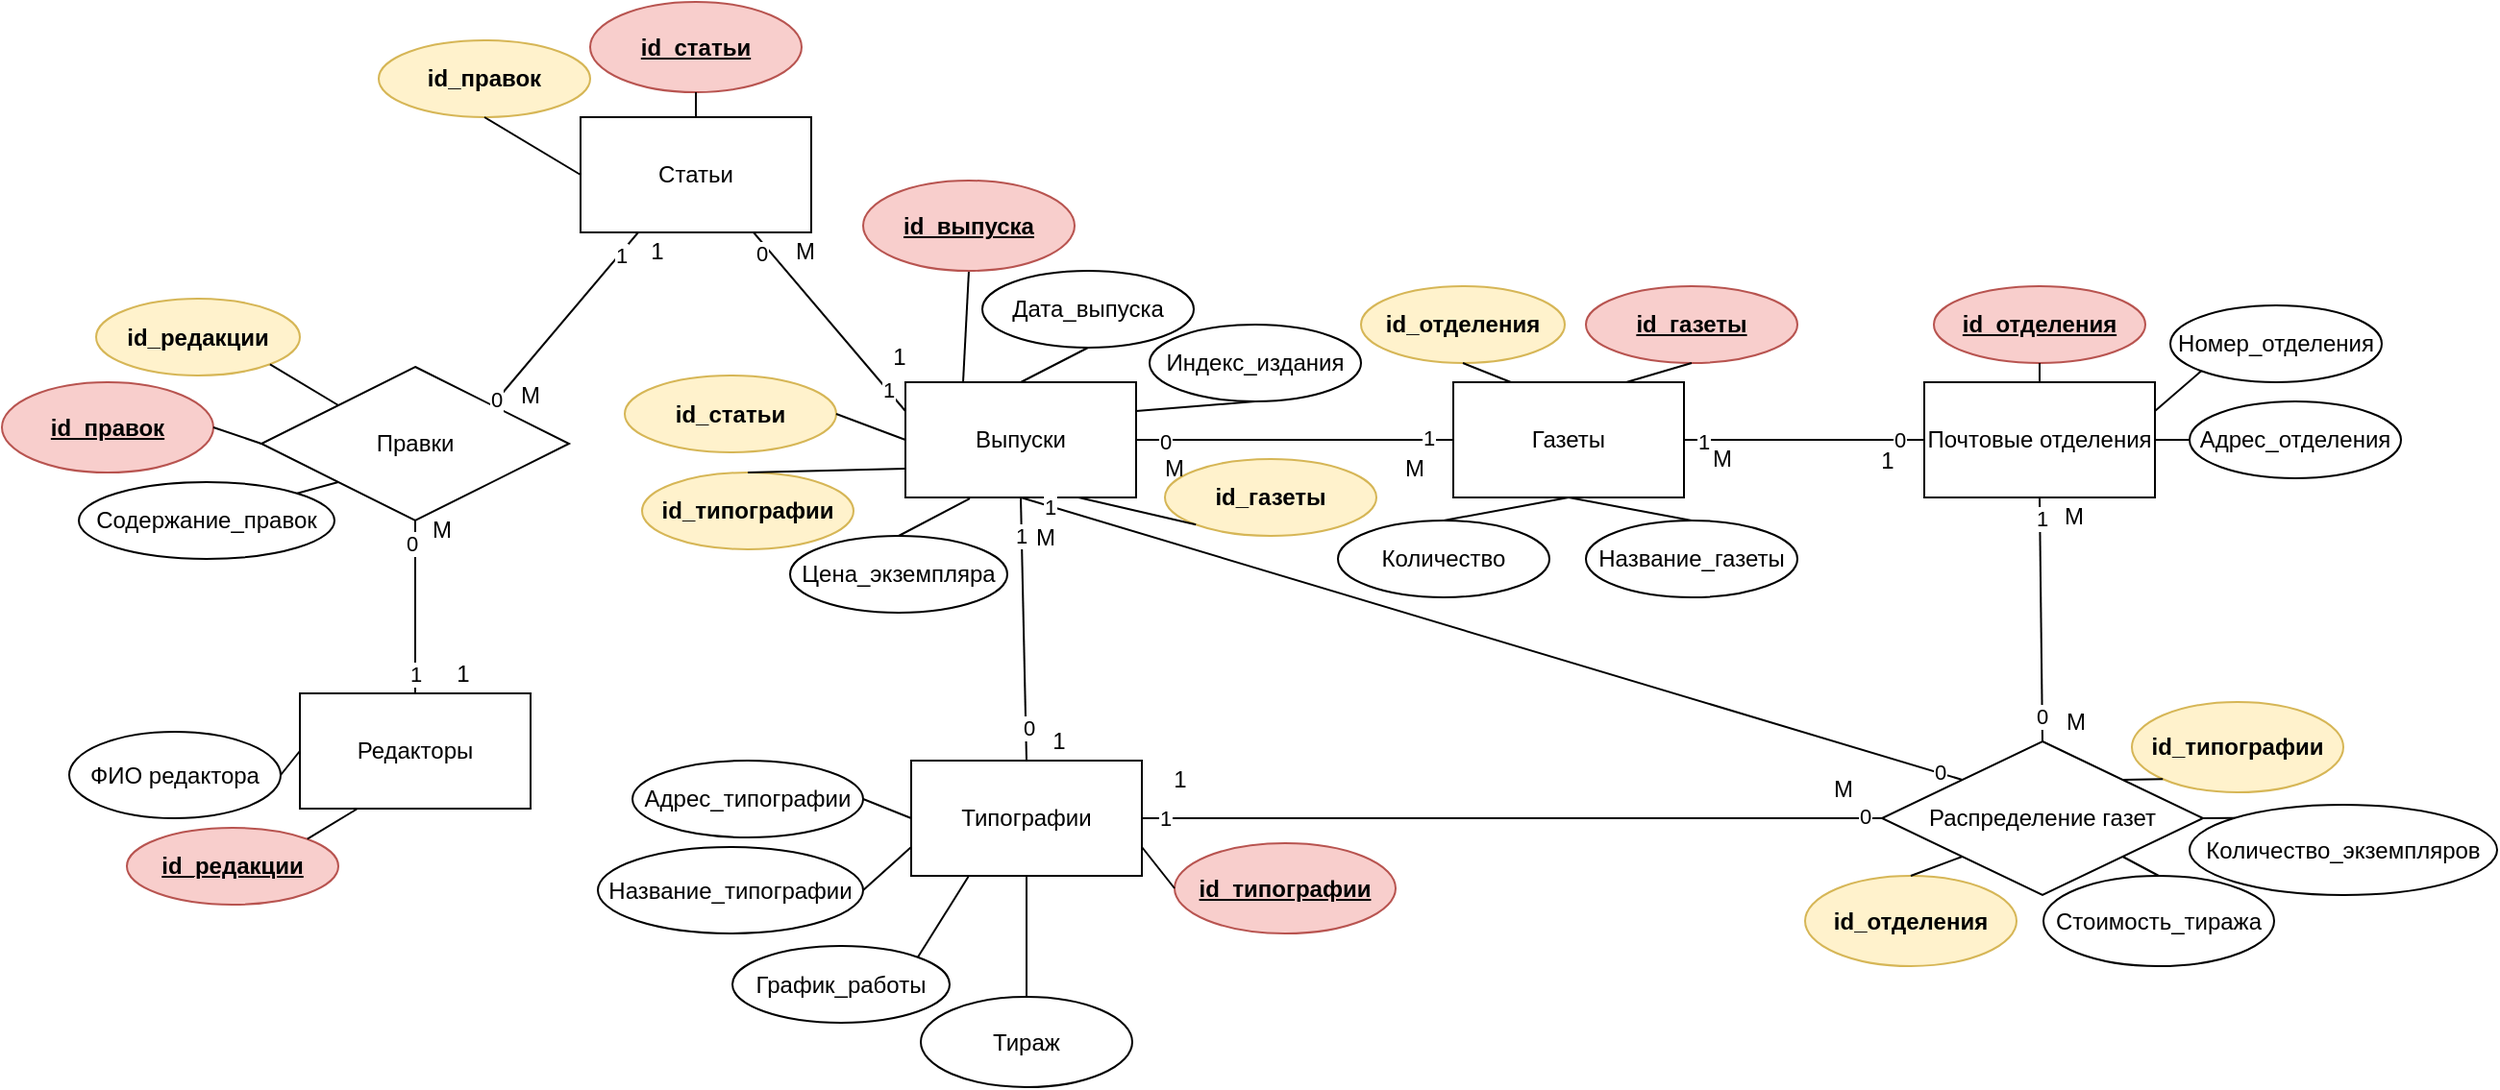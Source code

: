 <mxfile version="14.1.1" type="device" pages="2"><diagram id="4mkzQFHLBw1dIvFBGRZf" name="Page-1"><mxGraphModel dx="925" dy="537" grid="1" gridSize="10" guides="1" tooltips="1" connect="1" arrows="1" fold="1" page="1" pageScale="1" pageWidth="827" pageHeight="1169" math="0" shadow="0"><root><mxCell id="0"/><mxCell id="1" parent="0"/><mxCell id="VT86KXebXPc2jDfFUlin-1" value="Выпуски" style="rounded=0;whiteSpace=wrap;html=1;" parent="1" vertex="1"><mxGeometry x="870" y="750" width="120" height="60" as="geometry"/></mxCell><mxCell id="VT86KXebXPc2jDfFUlin-2" value="Типографии" style="rounded=0;whiteSpace=wrap;html=1;" parent="1" vertex="1"><mxGeometry x="873" y="947" width="120" height="60" as="geometry"/></mxCell><mxCell id="VT86KXebXPc2jDfFUlin-3" value="Почтовые отделения" style="rounded=0;whiteSpace=wrap;html=1;" parent="1" vertex="1"><mxGeometry x="1400" y="750" width="120" height="60" as="geometry"/></mxCell><mxCell id="VT86KXebXPc2jDfFUlin-4" value="Редакторы" style="rounded=0;whiteSpace=wrap;html=1;" parent="1" vertex="1"><mxGeometry x="555" y="912" width="120" height="60" as="geometry"/></mxCell><mxCell id="VT86KXebXPc2jDfFUlin-10" value="Индекс_издания" style="ellipse;whiteSpace=wrap;html=1;" parent="1" vertex="1"><mxGeometry x="997" y="720" width="110" height="40" as="geometry"/></mxCell><mxCell id="VT86KXebXPc2jDfFUlin-11" value="" style="endArrow=none;html=1;exitX=1;exitY=0.25;exitDx=0;exitDy=0;entryX=0.5;entryY=1;entryDx=0;entryDy=0;" parent="1" source="VT86KXebXPc2jDfFUlin-1" target="VT86KXebXPc2jDfFUlin-10" edge="1"><mxGeometry width="50" height="50" relative="1" as="geometry"><mxPoint x="1010" y="760" as="sourcePoint"/><mxPoint x="1060" y="710" as="targetPoint"/></mxGeometry></mxCell><mxCell id="VT86KXebXPc2jDfFUlin-14" value="Цена_экземпляра" style="ellipse;whiteSpace=wrap;html=1;" parent="1" vertex="1"><mxGeometry x="810" y="830" width="113" height="40" as="geometry"/></mxCell><mxCell id="VT86KXebXPc2jDfFUlin-16" value="Название_типографии" style="ellipse;whiteSpace=wrap;html=1;" parent="1" vertex="1"><mxGeometry x="710" y="992" width="138" height="45" as="geometry"/></mxCell><mxCell id="VT86KXebXPc2jDfFUlin-17" value="Адрес_типографии" style="ellipse;whiteSpace=wrap;html=1;" parent="1" vertex="1"><mxGeometry x="728" y="947" width="120" height="40" as="geometry"/></mxCell><mxCell id="VT86KXebXPc2jDfFUlin-18" value="" style="endArrow=none;html=1;entryX=1;entryY=0.5;entryDx=0;entryDy=0;exitX=0;exitY=0.5;exitDx=0;exitDy=0;" parent="1" source="VT86KXebXPc2jDfFUlin-2" target="VT86KXebXPc2jDfFUlin-17" edge="1"><mxGeometry width="50" height="50" relative="1" as="geometry"><mxPoint x="900" y="947" as="sourcePoint"/><mxPoint x="1023" y="947" as="targetPoint"/></mxGeometry></mxCell><mxCell id="VT86KXebXPc2jDfFUlin-19" value="" style="endArrow=none;html=1;exitX=0;exitY=0.75;exitDx=0;exitDy=0;entryX=1;entryY=0.5;entryDx=0;entryDy=0;" parent="1" source="VT86KXebXPc2jDfFUlin-2" target="VT86KXebXPc2jDfFUlin-16" edge="1"><mxGeometry width="50" height="50" relative="1" as="geometry"><mxPoint x="973" y="997" as="sourcePoint"/><mxPoint x="1023" y="947" as="targetPoint"/></mxGeometry></mxCell><mxCell id="VT86KXebXPc2jDfFUlin-20" value="Номер_отделения" style="ellipse;whiteSpace=wrap;html=1;" parent="1" vertex="1"><mxGeometry x="1528" y="710" width="110" height="40" as="geometry"/></mxCell><mxCell id="VT86KXebXPc2jDfFUlin-21" value="" style="endArrow=none;html=1;entryX=0;entryY=1;entryDx=0;entryDy=0;exitX=1;exitY=0.25;exitDx=0;exitDy=0;" parent="1" source="VT86KXebXPc2jDfFUlin-3" target="VT86KXebXPc2jDfFUlin-20" edge="1"><mxGeometry width="50" height="50" relative="1" as="geometry"><mxPoint x="1410" y="780" as="sourcePoint"/><mxPoint x="1460" y="730" as="targetPoint"/></mxGeometry></mxCell><mxCell id="VT86KXebXPc2jDfFUlin-22" value="Адрес_отделения" style="ellipse;whiteSpace=wrap;html=1;" parent="1" vertex="1"><mxGeometry x="1538" y="760" width="110" height="40" as="geometry"/></mxCell><mxCell id="VT86KXebXPc2jDfFUlin-23" value="" style="endArrow=none;html=1;exitX=1;exitY=0.5;exitDx=0;exitDy=0;entryX=0;entryY=0.5;entryDx=0;entryDy=0;" parent="1" source="VT86KXebXPc2jDfFUlin-3" target="VT86KXebXPc2jDfFUlin-22" edge="1"><mxGeometry width="50" height="50" relative="1" as="geometry"><mxPoint x="1470" y="730" as="sourcePoint"/><mxPoint x="1520" y="680" as="targetPoint"/></mxGeometry></mxCell><mxCell id="5LJIWKssFiqKit5iyg1d-1" value="Распределение газет" style="rhombus;whiteSpace=wrap;html=1;" parent="1" vertex="1"><mxGeometry x="1378" y="937" width="167" height="80" as="geometry"/></mxCell><mxCell id="5LJIWKssFiqKit5iyg1d-2" value="&lt;b&gt;&lt;u&gt;id_редакции&lt;/u&gt;&lt;/b&gt;" style="ellipse;whiteSpace=wrap;html=1;fillColor=#f8cecc;strokeColor=#b85450;" parent="1" vertex="1"><mxGeometry x="465" y="982" width="110" height="40" as="geometry"/></mxCell><mxCell id="5LJIWKssFiqKit5iyg1d-3" value="" style="endArrow=none;html=1;entryX=1;entryY=0;entryDx=0;entryDy=0;exitX=0.25;exitY=1;exitDx=0;exitDy=0;" parent="1" source="VT86KXebXPc2jDfFUlin-4" target="5LJIWKssFiqKit5iyg1d-2" edge="1"><mxGeometry width="50" height="50" relative="1" as="geometry"><mxPoint x="445" y="922" as="sourcePoint"/><mxPoint x="495" y="872" as="targetPoint"/></mxGeometry></mxCell><mxCell id="5LJIWKssFiqKit5iyg1d-4" value="ФИО редактора" style="ellipse;whiteSpace=wrap;html=1;" parent="1" vertex="1"><mxGeometry x="435" y="932" width="110" height="45" as="geometry"/></mxCell><mxCell id="5LJIWKssFiqKit5iyg1d-5" value="" style="endArrow=none;html=1;entryX=1;entryY=0.5;entryDx=0;entryDy=0;exitX=0;exitY=0.5;exitDx=0;exitDy=0;" parent="1" source="VT86KXebXPc2jDfFUlin-4" target="5LJIWKssFiqKit5iyg1d-4" edge="1"><mxGeometry width="50" height="50" relative="1" as="geometry"><mxPoint x="355" y="912" as="sourcePoint"/><mxPoint x="405" y="862" as="targetPoint"/></mxGeometry></mxCell><mxCell id="5LJIWKssFiqKit5iyg1d-6" value="&lt;b&gt;&lt;u&gt;id_отделения&lt;/u&gt;&lt;/b&gt;" style="ellipse;whiteSpace=wrap;html=1;fillColor=#f8cecc;strokeColor=#b85450;" parent="1" vertex="1"><mxGeometry x="1405" y="700" width="110" height="40" as="geometry"/></mxCell><mxCell id="5LJIWKssFiqKit5iyg1d-7" value="" style="endArrow=none;html=1;entryX=0.5;entryY=0;entryDx=0;entryDy=0;exitX=0.5;exitY=1;exitDx=0;exitDy=0;" parent="1" source="5LJIWKssFiqKit5iyg1d-6" target="VT86KXebXPc2jDfFUlin-3" edge="1"><mxGeometry width="50" height="50" relative="1" as="geometry"><mxPoint x="1320" y="880" as="sourcePoint"/><mxPoint x="1370" y="830" as="targetPoint"/></mxGeometry></mxCell><mxCell id="5LJIWKssFiqKit5iyg1d-8" value="&lt;b&gt;id_газеты&lt;/b&gt;" style="ellipse;whiteSpace=wrap;html=1;fillColor=#fff2cc;strokeColor=#d6b656;" parent="1" vertex="1"><mxGeometry x="1005" y="790" width="110" height="40" as="geometry"/></mxCell><mxCell id="5LJIWKssFiqKit5iyg1d-9" value="" style="endArrow=none;html=1;entryX=0;entryY=1;entryDx=0;entryDy=0;exitX=0.75;exitY=1;exitDx=0;exitDy=0;" parent="1" source="VT86KXebXPc2jDfFUlin-1" target="5LJIWKssFiqKit5iyg1d-8" edge="1"><mxGeometry width="50" height="50" relative="1" as="geometry"><mxPoint x="1120" y="890" as="sourcePoint"/><mxPoint x="1170" y="840" as="targetPoint"/></mxGeometry></mxCell><mxCell id="5LJIWKssFiqKit5iyg1d-11" value="&lt;b&gt;&lt;u&gt;id_типографии&lt;/u&gt;&lt;/b&gt;" style="ellipse;whiteSpace=wrap;html=1;fillColor=#f8cecc;strokeColor=#b85450;" parent="1" vertex="1"><mxGeometry x="1010" y="990" width="115" height="47" as="geometry"/></mxCell><mxCell id="5LJIWKssFiqKit5iyg1d-12" value="" style="endArrow=none;html=1;exitX=1;exitY=0.75;exitDx=0;exitDy=0;entryX=0;entryY=0.5;entryDx=0;entryDy=0;" parent="1" source="VT86KXebXPc2jDfFUlin-2" target="5LJIWKssFiqKit5iyg1d-11" edge="1"><mxGeometry width="50" height="50" relative="1" as="geometry"><mxPoint x="1155" y="837" as="sourcePoint"/><mxPoint x="1205" y="787" as="targetPoint"/></mxGeometry></mxCell><mxCell id="5LJIWKssFiqKit5iyg1d-16" value="&lt;b&gt;id_типографии&lt;/b&gt;" style="ellipse;whiteSpace=wrap;html=1;fillColor=#fff2cc;strokeColor=#d6b656;" parent="1" vertex="1"><mxGeometry x="1508" y="916.5" width="110" height="47" as="geometry"/></mxCell><mxCell id="5LJIWKssFiqKit5iyg1d-17" value="" style="endArrow=none;html=1;entryX=1;entryY=0;entryDx=0;entryDy=0;exitX=0;exitY=1;exitDx=0;exitDy=0;" parent="1" source="5LJIWKssFiqKit5iyg1d-16" target="5LJIWKssFiqKit5iyg1d-1" edge="1"><mxGeometry width="50" height="50" relative="1" as="geometry"><mxPoint x="1285" y="1042" as="sourcePoint"/><mxPoint x="1335" y="992" as="targetPoint"/></mxGeometry></mxCell><mxCell id="5LJIWKssFiqKit5iyg1d-21" value="Количество_экземпляров" style="ellipse;whiteSpace=wrap;html=1;" parent="1" vertex="1"><mxGeometry x="1538" y="970" width="160" height="47" as="geometry"/></mxCell><mxCell id="5LJIWKssFiqKit5iyg1d-23" value="" style="endArrow=none;html=1;entryX=0.5;entryY=1;entryDx=0;entryDy=0;exitX=0.25;exitY=0;exitDx=0;exitDy=0;" parent="1" source="VT86KXebXPc2jDfFUlin-1" target="HZdNphE_US4H4Ys3BYNl-10" edge="1"><mxGeometry width="50" height="50" relative="1" as="geometry"><mxPoint x="1000.693" y="1047.063" as="sourcePoint"/><mxPoint x="1145" y="907" as="targetPoint"/></mxGeometry></mxCell><mxCell id="5LJIWKssFiqKit5iyg1d-28" value="" style="endArrow=none;html=1;entryX=0;entryY=0;entryDx=0;entryDy=0;exitX=1;exitY=0.5;exitDx=0;exitDy=0;" parent="1" source="5LJIWKssFiqKit5iyg1d-1" target="5LJIWKssFiqKit5iyg1d-21" edge="1"><mxGeometry width="50" height="50" relative="1" as="geometry"><mxPoint x="1505" y="957" as="sourcePoint"/><mxPoint x="1545" y="917" as="targetPoint"/></mxGeometry></mxCell><mxCell id="5LJIWKssFiqKit5iyg1d-30" value="Стоимость_тиража" style="ellipse;whiteSpace=wrap;html=1;" parent="1" vertex="1"><mxGeometry x="1462" y="1007" width="120" height="47" as="geometry"/></mxCell><mxCell id="5LJIWKssFiqKit5iyg1d-32" value="" style="endArrow=none;html=1;entryX=0.5;entryY=0;entryDx=0;entryDy=0;exitX=1;exitY=1;exitDx=0;exitDy=0;" parent="1" source="5LJIWKssFiqKit5iyg1d-1" target="5LJIWKssFiqKit5iyg1d-30" edge="1"><mxGeometry width="50" height="50" relative="1" as="geometry"><mxPoint x="1508" y="997" as="sourcePoint"/><mxPoint x="1401.5" y="897" as="targetPoint"/></mxGeometry></mxCell><mxCell id="0uHSXZU3v6JEyYdP9Y6u-1" value="Дата_выпуска" style="ellipse;whiteSpace=wrap;html=1;" parent="1" vertex="1"><mxGeometry x="910" y="692" width="110" height="40" as="geometry"/></mxCell><mxCell id="0uHSXZU3v6JEyYdP9Y6u-2" value="" style="endArrow=none;html=1;entryX=0.5;entryY=1;entryDx=0;entryDy=0;exitX=0.5;exitY=0;exitDx=0;exitDy=0;" parent="1" source="VT86KXebXPc2jDfFUlin-1" target="0uHSXZU3v6JEyYdP9Y6u-1" edge="1"><mxGeometry width="50" height="50" relative="1" as="geometry"><mxPoint x="1050" y="910" as="sourcePoint"/><mxPoint x="1100" y="860" as="targetPoint"/></mxGeometry></mxCell><mxCell id="0uHSXZU3v6JEyYdP9Y6u-3" value="&lt;b&gt;id_отделения&lt;/b&gt;" style="ellipse;whiteSpace=wrap;html=1;fillColor=#fff2cc;strokeColor=#d6b656;" parent="1" vertex="1"><mxGeometry x="1338" y="1007" width="110" height="47" as="geometry"/></mxCell><mxCell id="0uHSXZU3v6JEyYdP9Y6u-4" value="" style="endArrow=none;html=1;entryX=0;entryY=1;entryDx=0;entryDy=0;exitX=0.5;exitY=0;exitDx=0;exitDy=0;" parent="1" source="0uHSXZU3v6JEyYdP9Y6u-3" target="5LJIWKssFiqKit5iyg1d-1" edge="1"><mxGeometry width="50" height="50" relative="1" as="geometry"><mxPoint x="1381.5" y="937" as="sourcePoint"/><mxPoint x="1416.25" y="997" as="targetPoint"/></mxGeometry></mxCell><mxCell id="0uHSXZU3v6JEyYdP9Y6u-6" value="Тираж" style="ellipse;whiteSpace=wrap;html=1;" parent="1" vertex="1"><mxGeometry x="878" y="1070" width="110" height="47" as="geometry"/></mxCell><mxCell id="0uHSXZU3v6JEyYdP9Y6u-7" value="График_работы" style="ellipse;whiteSpace=wrap;html=1;" parent="1" vertex="1"><mxGeometry x="780" y="1043.5" width="113" height="40" as="geometry"/></mxCell><mxCell id="0uHSXZU3v6JEyYdP9Y6u-8" value="" style="endArrow=none;html=1;entryX=0.25;entryY=1;entryDx=0;entryDy=0;exitX=1;exitY=0;exitDx=0;exitDy=0;" parent="1" source="0uHSXZU3v6JEyYdP9Y6u-7" target="VT86KXebXPc2jDfFUlin-2" edge="1"><mxGeometry width="50" height="50" relative="1" as="geometry"><mxPoint x="783" y="1007" as="sourcePoint"/><mxPoint x="833" y="957" as="targetPoint"/></mxGeometry></mxCell><mxCell id="0uHSXZU3v6JEyYdP9Y6u-9" value="" style="endArrow=none;html=1;exitX=0.5;exitY=0;exitDx=0;exitDy=0;entryX=0.5;entryY=1;entryDx=0;entryDy=0;" parent="1" source="0uHSXZU3v6JEyYdP9Y6u-6" target="VT86KXebXPc2jDfFUlin-2" edge="1"><mxGeometry width="50" height="50" relative="1" as="geometry"><mxPoint x="783" y="1007" as="sourcePoint"/><mxPoint x="903" y="1007" as="targetPoint"/></mxGeometry></mxCell><mxCell id="0uHSXZU3v6JEyYdP9Y6u-10" value="Правки" style="rhombus;whiteSpace=wrap;html=1;" parent="1" vertex="1"><mxGeometry x="535" y="742" width="160" height="80" as="geometry"/></mxCell><mxCell id="0uHSXZU3v6JEyYdP9Y6u-11" value="&lt;b&gt;id_редакции&lt;/b&gt;" style="ellipse;whiteSpace=wrap;html=1;fillColor=#fff2cc;strokeColor=#d6b656;" parent="1" vertex="1"><mxGeometry x="449" y="706.5" width="106" height="40" as="geometry"/></mxCell><mxCell id="0uHSXZU3v6JEyYdP9Y6u-13" value="Содержание_правок" style="ellipse;whiteSpace=wrap;html=1;" parent="1" vertex="1"><mxGeometry x="440" y="802" width="133" height="40" as="geometry"/></mxCell><mxCell id="0uHSXZU3v6JEyYdP9Y6u-15" value="" style="endArrow=none;html=1;exitX=0;exitY=0;exitDx=0;exitDy=0;entryX=1;entryY=1;entryDx=0;entryDy=0;" parent="1" source="0uHSXZU3v6JEyYdP9Y6u-10" target="0uHSXZU3v6JEyYdP9Y6u-11" edge="1"><mxGeometry width="50" height="50" relative="1" as="geometry"><mxPoint x="632" y="722" as="sourcePoint"/><mxPoint x="682" y="672" as="targetPoint"/></mxGeometry></mxCell><mxCell id="0uHSXZU3v6JEyYdP9Y6u-17" value="" style="endArrow=none;html=1;entryX=1;entryY=0;entryDx=0;entryDy=0;exitX=0;exitY=1;exitDx=0;exitDy=0;" parent="1" source="0uHSXZU3v6JEyYdP9Y6u-10" target="0uHSXZU3v6JEyYdP9Y6u-13" edge="1"><mxGeometry width="50" height="50" relative="1" as="geometry"><mxPoint x="575" y="802" as="sourcePoint"/><mxPoint x="682" y="672" as="targetPoint"/></mxGeometry></mxCell><mxCell id="0uHSXZU3v6JEyYdP9Y6u-18" value="" style="endArrow=none;html=1;exitX=0.5;exitY=0;exitDx=0;exitDy=0;" parent="1" source="VT86KXebXPc2jDfFUlin-4" target="0uHSXZU3v6JEyYdP9Y6u-10" edge="1"><mxGeometry width="50" height="50" relative="1" as="geometry"><mxPoint x="505" y="602" as="sourcePoint"/><mxPoint x="555" y="552" as="targetPoint"/></mxGeometry></mxCell><mxCell id="HZdNphE_US4H4Ys3BYNl-19" value="1" style="edgeLabel;html=1;align=center;verticalAlign=middle;resizable=0;points=[];" parent="0uHSXZU3v6JEyYdP9Y6u-18" vertex="1" connectable="0"><mxGeometry x="-0.772" relative="1" as="geometry"><mxPoint as="offset"/></mxGeometry></mxCell><mxCell id="HZdNphE_US4H4Ys3BYNl-20" value="0" style="edgeLabel;html=1;align=center;verticalAlign=middle;resizable=0;points=[];" parent="0uHSXZU3v6JEyYdP9Y6u-18" vertex="1" connectable="0"><mxGeometry x="0.54" y="2" relative="1" as="geometry"><mxPoint y="-9" as="offset"/></mxGeometry></mxCell><mxCell id="0uHSXZU3v6JEyYdP9Y6u-20" value="Газеты" style="rounded=0;whiteSpace=wrap;html=1;" parent="1" vertex="1"><mxGeometry x="1155" y="750" width="120" height="60" as="geometry"/></mxCell><mxCell id="0uHSXZU3v6JEyYdP9Y6u-21" value="Количество" style="ellipse;whiteSpace=wrap;html=1;" parent="1" vertex="1"><mxGeometry x="1095" y="822" width="110" height="40" as="geometry"/></mxCell><mxCell id="0uHSXZU3v6JEyYdP9Y6u-24" value="&lt;b&gt;&lt;u&gt;id_газеты&lt;/u&gt;&lt;/b&gt;" style="ellipse;whiteSpace=wrap;html=1;fillColor=#f8cecc;strokeColor=#b85450;" parent="1" vertex="1"><mxGeometry x="1224" y="700" width="110" height="40" as="geometry"/></mxCell><mxCell id="0uHSXZU3v6JEyYdP9Y6u-26" value="&lt;b&gt;id_отделения&lt;/b&gt;" style="ellipse;whiteSpace=wrap;html=1;fillColor=#fff2cc;strokeColor=#d6b656;" parent="1" vertex="1"><mxGeometry x="1107" y="700" width="106" height="40" as="geometry"/></mxCell><mxCell id="0uHSXZU3v6JEyYdP9Y6u-27" value="" style="endArrow=none;html=1;exitX=0.25;exitY=0;exitDx=0;exitDy=0;entryX=0.5;entryY=1;entryDx=0;entryDy=0;" parent="1" source="0uHSXZU3v6JEyYdP9Y6u-20" target="0uHSXZU3v6JEyYdP9Y6u-26" edge="1"><mxGeometry width="50" height="50" relative="1" as="geometry"><mxPoint x="1235" y="720" as="sourcePoint"/><mxPoint x="1285" y="670" as="targetPoint"/></mxGeometry></mxCell><mxCell id="0uHSXZU3v6JEyYdP9Y6u-28" value="" style="endArrow=none;html=1;entryX=0.5;entryY=0;entryDx=0;entryDy=0;exitX=0.5;exitY=1;exitDx=0;exitDy=0;" parent="1" source="0uHSXZU3v6JEyYdP9Y6u-20" target="0uHSXZU3v6JEyYdP9Y6u-21" edge="1"><mxGeometry width="50" height="50" relative="1" as="geometry"><mxPoint x="1225" y="730" as="sourcePoint"/><mxPoint x="1275" y="680" as="targetPoint"/></mxGeometry></mxCell><mxCell id="0uHSXZU3v6JEyYdP9Y6u-29" value="" style="endArrow=none;html=1;exitX=0.75;exitY=0;exitDx=0;exitDy=0;entryX=0.5;entryY=1;entryDx=0;entryDy=0;" parent="1" source="0uHSXZU3v6JEyYdP9Y6u-20" target="0uHSXZU3v6JEyYdP9Y6u-24" edge="1"><mxGeometry width="50" height="50" relative="1" as="geometry"><mxPoint x="1225" y="730" as="sourcePoint"/><mxPoint x="1275" y="680" as="targetPoint"/></mxGeometry></mxCell><mxCell id="0uHSXZU3v6JEyYdP9Y6u-30" value="" style="endArrow=none;html=1;entryX=0.279;entryY=1.01;entryDx=0;entryDy=0;exitX=0.5;exitY=0;exitDx=0;exitDy=0;entryPerimeter=0;" parent="1" source="VT86KXebXPc2jDfFUlin-14" target="VT86KXebXPc2jDfFUlin-1" edge="1"><mxGeometry width="50" height="50" relative="1" as="geometry"><mxPoint x="920" y="810" as="sourcePoint"/><mxPoint x="970" y="760" as="targetPoint"/></mxGeometry></mxCell><mxCell id="0uHSXZU3v6JEyYdP9Y6u-34" value="" style="endArrow=none;html=1;entryX=0.5;entryY=1;entryDx=0;entryDy=0;exitX=0.5;exitY=0;exitDx=0;exitDy=0;" parent="1" source="VT86KXebXPc2jDfFUlin-2" target="VT86KXebXPc2jDfFUlin-1" edge="1"><mxGeometry width="50" height="50" relative="1" as="geometry"><mxPoint x="930" y="940" as="sourcePoint"/><mxPoint x="1020" y="880" as="targetPoint"/></mxGeometry></mxCell><mxCell id="HZdNphE_US4H4Ys3BYNl-15" value="0" style="edgeLabel;html=1;align=center;verticalAlign=middle;resizable=0;points=[];" parent="0uHSXZU3v6JEyYdP9Y6u-34" vertex="1" connectable="0"><mxGeometry x="-0.558" y="-1" relative="1" as="geometry"><mxPoint y="13.25" as="offset"/></mxGeometry></mxCell><mxCell id="HZdNphE_US4H4Ys3BYNl-16" value="1" style="edgeLabel;html=1;align=center;verticalAlign=middle;resizable=0;points=[];" parent="0uHSXZU3v6JEyYdP9Y6u-34" vertex="1" connectable="0"><mxGeometry x="0.596" y="1" relative="1" as="geometry"><mxPoint y="-7.75" as="offset"/></mxGeometry></mxCell><mxCell id="0uHSXZU3v6JEyYdP9Y6u-36" value="" style="endArrow=none;html=1;exitX=1;exitY=0.5;exitDx=0;exitDy=0;entryX=0;entryY=0.5;entryDx=0;entryDy=0;" parent="1" source="VT86KXebXPc2jDfFUlin-1" target="0uHSXZU3v6JEyYdP9Y6u-20" edge="1"><mxGeometry width="50" height="50" relative="1" as="geometry"><mxPoint x="1160" y="730" as="sourcePoint"/><mxPoint x="1210" y="680" as="targetPoint"/></mxGeometry></mxCell><mxCell id="HZdNphE_US4H4Ys3BYNl-21" value="1" style="edgeLabel;html=1;align=center;verticalAlign=middle;resizable=0;points=[];" parent="0uHSXZU3v6JEyYdP9Y6u-36" vertex="1" connectable="0"><mxGeometry x="0.842" y="1" relative="1" as="geometry"><mxPoint as="offset"/></mxGeometry></mxCell><mxCell id="HZdNphE_US4H4Ys3BYNl-22" value="0" style="edgeLabel;html=1;align=center;verticalAlign=middle;resizable=0;points=[];" parent="0uHSXZU3v6JEyYdP9Y6u-36" vertex="1" connectable="0"><mxGeometry x="-0.823" y="-1" relative="1" as="geometry"><mxPoint as="offset"/></mxGeometry></mxCell><mxCell id="0uHSXZU3v6JEyYdP9Y6u-38" value="" style="endArrow=none;html=1;exitX=1;exitY=0.5;exitDx=0;exitDy=0;" parent="1" source="0uHSXZU3v6JEyYdP9Y6u-20" target="VT86KXebXPc2jDfFUlin-3" edge="1"><mxGeometry width="50" height="50" relative="1" as="geometry"><mxPoint x="1447" y="700" as="sourcePoint"/><mxPoint x="1497" y="650" as="targetPoint"/></mxGeometry></mxCell><mxCell id="HZdNphE_US4H4Ys3BYNl-23" value="1" style="edgeLabel;html=1;align=center;verticalAlign=middle;resizable=0;points=[];" parent="0uHSXZU3v6JEyYdP9Y6u-38" vertex="1" connectable="0"><mxGeometry x="-0.837" y="-1" relative="1" as="geometry"><mxPoint as="offset"/></mxGeometry></mxCell><mxCell id="HZdNphE_US4H4Ys3BYNl-25" value="0" style="edgeLabel;html=1;align=center;verticalAlign=middle;resizable=0;points=[];" parent="0uHSXZU3v6JEyYdP9Y6u-38" vertex="1" connectable="0"><mxGeometry x="0.833" relative="1" as="geometry"><mxPoint x="-3" as="offset"/></mxGeometry></mxCell><mxCell id="0uHSXZU3v6JEyYdP9Y6u-40" value="" style="endArrow=none;html=1;exitX=0.5;exitY=0;exitDx=0;exitDy=0;entryX=0.5;entryY=1;entryDx=0;entryDy=0;" parent="1" source="5LJIWKssFiqKit5iyg1d-1" target="VT86KXebXPc2jDfFUlin-3" edge="1"><mxGeometry width="50" height="50" relative="1" as="geometry"><mxPoint x="1438" y="870" as="sourcePoint"/><mxPoint x="1488" y="820" as="targetPoint"/></mxGeometry></mxCell><mxCell id="HZdNphE_US4H4Ys3BYNl-27" value="1" style="edgeLabel;html=1;align=center;verticalAlign=middle;resizable=0;points=[];" parent="0uHSXZU3v6JEyYdP9Y6u-40" vertex="1" connectable="0"><mxGeometry x="0.894" y="-1" relative="1" as="geometry"><mxPoint y="4" as="offset"/></mxGeometry></mxCell><mxCell id="HZdNphE_US4H4Ys3BYNl-28" value="0" style="edgeLabel;html=1;align=center;verticalAlign=middle;resizable=0;points=[];" parent="0uHSXZU3v6JEyYdP9Y6u-40" vertex="1" connectable="0"><mxGeometry x="-0.797" y="1" relative="1" as="geometry"><mxPoint as="offset"/></mxGeometry></mxCell><mxCell id="0uHSXZU3v6JEyYdP9Y6u-42" value="" style="endArrow=none;html=1;exitX=1;exitY=0.5;exitDx=0;exitDy=0;" parent="1" source="VT86KXebXPc2jDfFUlin-2" target="5LJIWKssFiqKit5iyg1d-1" edge="1"><mxGeometry width="50" height="50" relative="1" as="geometry"><mxPoint x="1290" y="887" as="sourcePoint"/><mxPoint x="1340" y="837" as="targetPoint"/></mxGeometry></mxCell><mxCell id="HZdNphE_US4H4Ys3BYNl-29" value="1" style="edgeLabel;html=1;align=center;verticalAlign=middle;resizable=0;points=[];" parent="0uHSXZU3v6JEyYdP9Y6u-42" vertex="1" connectable="0"><mxGeometry x="-0.941" relative="1" as="geometry"><mxPoint as="offset"/></mxGeometry></mxCell><mxCell id="HZdNphE_US4H4Ys3BYNl-31" value="0" style="edgeLabel;html=1;align=center;verticalAlign=middle;resizable=0;points=[];" parent="0uHSXZU3v6JEyYdP9Y6u-42" vertex="1" connectable="0"><mxGeometry x="0.95" y="1" relative="1" as="geometry"><mxPoint as="offset"/></mxGeometry></mxCell><mxCell id="0uHSXZU3v6JEyYdP9Y6u-43" value="M" style="text;html=1;strokeColor=none;fillColor=none;align=center;verticalAlign=middle;whiteSpace=wrap;rounded=0;" parent="1" vertex="1"><mxGeometry x="923" y="821" width="40" height="20" as="geometry"/></mxCell><mxCell id="0uHSXZU3v6JEyYdP9Y6u-44" value="1" style="text;html=1;strokeColor=none;fillColor=none;align=center;verticalAlign=middle;whiteSpace=wrap;rounded=0;" parent="1" vertex="1"><mxGeometry x="930" y="927" width="40" height="20" as="geometry"/></mxCell><mxCell id="0uHSXZU3v6JEyYdP9Y6u-48" value="1" style="text;html=1;strokeColor=none;fillColor=none;align=center;verticalAlign=middle;whiteSpace=wrap;rounded=0;" parent="1" vertex="1"><mxGeometry x="620" y="892" width="40" height="20" as="geometry"/></mxCell><mxCell id="0uHSXZU3v6JEyYdP9Y6u-49" value="M" style="text;html=1;strokeColor=none;fillColor=none;align=center;verticalAlign=middle;whiteSpace=wrap;rounded=0;" parent="1" vertex="1"><mxGeometry x="609" y="817" width="40" height="20" as="geometry"/></mxCell><mxCell id="0uHSXZU3v6JEyYdP9Y6u-51" value="M" style="text;html=1;strokeColor=none;fillColor=none;align=center;verticalAlign=middle;whiteSpace=wrap;rounded=0;" parent="1" vertex="1"><mxGeometry x="1115" y="785" width="40" height="20" as="geometry"/></mxCell><mxCell id="0uHSXZU3v6JEyYdP9Y6u-52" value="M" style="text;html=1;strokeColor=none;fillColor=none;align=center;verticalAlign=middle;whiteSpace=wrap;rounded=0;" parent="1" vertex="1"><mxGeometry x="990" y="785" width="40" height="20" as="geometry"/></mxCell><mxCell id="0uHSXZU3v6JEyYdP9Y6u-53" value="1" style="text;html=1;strokeColor=none;fillColor=none;align=center;verticalAlign=middle;whiteSpace=wrap;rounded=0;" parent="1" vertex="1"><mxGeometry x="1361" y="781" width="40" height="20" as="geometry"/></mxCell><mxCell id="0uHSXZU3v6JEyYdP9Y6u-54" value="М" style="text;html=1;strokeColor=none;fillColor=none;align=center;verticalAlign=middle;whiteSpace=wrap;rounded=0;" parent="1" vertex="1"><mxGeometry x="1275" y="780" width="40" height="20" as="geometry"/></mxCell><mxCell id="0uHSXZU3v6JEyYdP9Y6u-57" value="M" style="text;html=1;strokeColor=none;fillColor=none;align=center;verticalAlign=middle;whiteSpace=wrap;rounded=0;" parent="1" vertex="1"><mxGeometry x="1459" y="917" width="40" height="20" as="geometry"/></mxCell><mxCell id="0uHSXZU3v6JEyYdP9Y6u-58" value="M" style="text;html=1;strokeColor=none;fillColor=none;align=center;verticalAlign=middle;whiteSpace=wrap;rounded=0;" parent="1" vertex="1"><mxGeometry x="1338" y="952" width="40" height="20" as="geometry"/></mxCell><mxCell id="0uHSXZU3v6JEyYdP9Y6u-59" value="M" style="text;html=1;strokeColor=none;fillColor=none;align=center;verticalAlign=middle;whiteSpace=wrap;rounded=0;" parent="1" vertex="1"><mxGeometry x="1458" y="810" width="40" height="20" as="geometry"/></mxCell><mxCell id="0uHSXZU3v6JEyYdP9Y6u-60" value="1" style="text;html=1;strokeColor=none;fillColor=none;align=center;verticalAlign=middle;whiteSpace=wrap;rounded=0;" parent="1" vertex="1"><mxGeometry x="993" y="947" width="40" height="20" as="geometry"/></mxCell><mxCell id="HZdNphE_US4H4Ys3BYNl-1" value="Название_газеты" style="ellipse;whiteSpace=wrap;html=1;" parent="1" vertex="1"><mxGeometry x="1224" y="822" width="110" height="40" as="geometry"/></mxCell><mxCell id="HZdNphE_US4H4Ys3BYNl-4" value="" style="endArrow=none;html=1;entryX=0.5;entryY=1;entryDx=0;entryDy=0;exitX=0.5;exitY=0;exitDx=0;exitDy=0;" parent="1" source="HZdNphE_US4H4Ys3BYNl-1" target="0uHSXZU3v6JEyYdP9Y6u-20" edge="1"><mxGeometry width="50" height="50" relative="1" as="geometry"><mxPoint x="1090" y="810" as="sourcePoint"/><mxPoint x="1140" y="760" as="targetPoint"/></mxGeometry></mxCell><mxCell id="HZdNphE_US4H4Ys3BYNl-10" value="&lt;b&gt;&lt;u&gt;id_выпуска&lt;/u&gt;&lt;/b&gt;" style="ellipse;whiteSpace=wrap;html=1;fillColor=#f8cecc;strokeColor=#b85450;" parent="1" vertex="1"><mxGeometry x="848" y="645" width="110" height="47" as="geometry"/></mxCell><mxCell id="HZdNphE_US4H4Ys3BYNl-32" value="&lt;b&gt;id_типографии&lt;/b&gt;" style="ellipse;whiteSpace=wrap;html=1;fillColor=#fff2cc;strokeColor=#d6b656;" parent="1" vertex="1"><mxGeometry x="733" y="797" width="110" height="40" as="geometry"/></mxCell><mxCell id="HZdNphE_US4H4Ys3BYNl-33" value="" style="endArrow=none;html=1;exitX=0.5;exitY=0;exitDx=0;exitDy=0;entryX=0;entryY=0.75;entryDx=0;entryDy=0;" parent="1" source="HZdNphE_US4H4Ys3BYNl-32" target="VT86KXebXPc2jDfFUlin-1" edge="1"><mxGeometry width="50" height="50" relative="1" as="geometry"><mxPoint x="910" y="850" as="sourcePoint"/><mxPoint x="870" y="810" as="targetPoint"/></mxGeometry></mxCell><mxCell id="xd3zySnOQe4UfPDgXuwc-1" value="" style="endArrow=none;html=1;exitX=0.5;exitY=1;exitDx=0;exitDy=0;entryX=0;entryY=0;entryDx=0;entryDy=0;" edge="1" parent="1" source="VT86KXebXPc2jDfFUlin-1" target="5LJIWKssFiqKit5iyg1d-1"><mxGeometry width="50" height="50" relative="1" as="geometry"><mxPoint x="1003" y="987.0" as="sourcePoint"/><mxPoint x="1388" y="987.0" as="targetPoint"/></mxGeometry></mxCell><mxCell id="xd3zySnOQe4UfPDgXuwc-2" value="1" style="edgeLabel;html=1;align=center;verticalAlign=middle;resizable=0;points=[];" vertex="1" connectable="0" parent="xd3zySnOQe4UfPDgXuwc-1"><mxGeometry x="-0.941" relative="1" as="geometry"><mxPoint as="offset"/></mxGeometry></mxCell><mxCell id="xd3zySnOQe4UfPDgXuwc-3" value="0" style="edgeLabel;html=1;align=center;verticalAlign=middle;resizable=0;points=[];" vertex="1" connectable="0" parent="xd3zySnOQe4UfPDgXuwc-1"><mxGeometry x="0.95" y="1" relative="1" as="geometry"><mxPoint as="offset"/></mxGeometry></mxCell><mxCell id="xd3zySnOQe4UfPDgXuwc-5" value="&lt;b&gt;&lt;u&gt;id_правок&lt;/u&gt;&lt;/b&gt;" style="ellipse;whiteSpace=wrap;html=1;fillColor=#f8cecc;strokeColor=#b85450;" vertex="1" parent="1"><mxGeometry x="400" y="750" width="110" height="47" as="geometry"/></mxCell><mxCell id="xd3zySnOQe4UfPDgXuwc-6" value="" style="endArrow=none;html=1;exitX=1;exitY=0.5;exitDx=0;exitDy=0;" edge="1" parent="1" source="xd3zySnOQe4UfPDgXuwc-5"><mxGeometry width="50" height="50" relative="1" as="geometry"><mxPoint x="620" y="840" as="sourcePoint"/><mxPoint x="535" y="782" as="targetPoint"/></mxGeometry></mxCell><mxCell id="xd3zySnOQe4UfPDgXuwc-7" value="Статьи" style="rounded=0;whiteSpace=wrap;html=1;" vertex="1" parent="1"><mxGeometry x="701" y="612" width="120" height="60" as="geometry"/></mxCell><mxCell id="xd3zySnOQe4UfPDgXuwc-8" value="&lt;b&gt;&lt;u&gt;id_статьи&lt;/u&gt;&lt;/b&gt;" style="ellipse;whiteSpace=wrap;html=1;fillColor=#f8cecc;strokeColor=#b85450;" vertex="1" parent="1"><mxGeometry x="706" y="552" width="110" height="47" as="geometry"/></mxCell><mxCell id="xd3zySnOQe4UfPDgXuwc-9" value="" style="endArrow=none;html=1;exitX=0.5;exitY=0;exitDx=0;exitDy=0;entryX=0.5;entryY=1;entryDx=0;entryDy=0;" edge="1" parent="1" source="xd3zySnOQe4UfPDgXuwc-7" target="xd3zySnOQe4UfPDgXuwc-8"><mxGeometry width="50" height="50" relative="1" as="geometry"><mxPoint x="598" y="774" as="sourcePoint"/><mxPoint x="562.477" y="752.642" as="targetPoint"/></mxGeometry></mxCell><mxCell id="xd3zySnOQe4UfPDgXuwc-10" value="" style="endArrow=none;html=1;exitX=1;exitY=0;exitDx=0;exitDy=0;entryX=0.25;entryY=1;entryDx=0;entryDy=0;" edge="1" parent="1" source="0uHSXZU3v6JEyYdP9Y6u-10" target="xd3zySnOQe4UfPDgXuwc-7"><mxGeometry width="50" height="50" relative="1" as="geometry"><mxPoint x="705" y="792" as="sourcePoint"/><mxPoint x="880" y="790" as="targetPoint"/></mxGeometry></mxCell><mxCell id="xd3zySnOQe4UfPDgXuwc-11" value="0" style="edgeLabel;html=1;align=center;verticalAlign=middle;resizable=0;points=[];" vertex="1" connectable="0" parent="xd3zySnOQe4UfPDgXuwc-10"><mxGeometry x="-0.928" y="1" relative="1" as="geometry"><mxPoint as="offset"/></mxGeometry></mxCell><mxCell id="xd3zySnOQe4UfPDgXuwc-12" value="1" style="edgeLabel;html=1;align=center;verticalAlign=middle;resizable=0;points=[];" vertex="1" connectable="0" parent="xd3zySnOQe4UfPDgXuwc-10"><mxGeometry x="0.751" relative="1" as="geometry"><mxPoint as="offset"/></mxGeometry></mxCell><mxCell id="xd3zySnOQe4UfPDgXuwc-13" value="" style="endArrow=none;html=1;exitX=0.75;exitY=1;exitDx=0;exitDy=0;entryX=0;entryY=0.25;entryDx=0;entryDy=0;" edge="1" parent="1" source="xd3zySnOQe4UfPDgXuwc-7" target="VT86KXebXPc2jDfFUlin-1"><mxGeometry width="50" height="50" relative="1" as="geometry"><mxPoint x="665" y="772" as="sourcePoint"/><mxPoint x="730" y="655" as="targetPoint"/></mxGeometry></mxCell><mxCell id="xd3zySnOQe4UfPDgXuwc-14" value="0" style="edgeLabel;html=1;align=center;verticalAlign=middle;resizable=0;points=[];" vertex="1" connectable="0" parent="xd3zySnOQe4UfPDgXuwc-13"><mxGeometry x="-0.928" y="1" relative="1" as="geometry"><mxPoint y="8" as="offset"/></mxGeometry></mxCell><mxCell id="xd3zySnOQe4UfPDgXuwc-15" value="1" style="edgeLabel;html=1;align=center;verticalAlign=middle;resizable=0;points=[];" vertex="1" connectable="0" parent="xd3zySnOQe4UfPDgXuwc-13"><mxGeometry x="0.751" relative="1" as="geometry"><mxPoint as="offset"/></mxGeometry></mxCell><mxCell id="xd3zySnOQe4UfPDgXuwc-16" value="1" style="text;html=1;strokeColor=none;fillColor=none;align=center;verticalAlign=middle;whiteSpace=wrap;rounded=0;" vertex="1" parent="1"><mxGeometry x="721" y="672" width="40" height="20" as="geometry"/></mxCell><mxCell id="xd3zySnOQe4UfPDgXuwc-17" value="М" style="text;html=1;strokeColor=none;fillColor=none;align=center;verticalAlign=middle;whiteSpace=wrap;rounded=0;" vertex="1" parent="1"><mxGeometry x="655" y="746.5" width="40" height="20" as="geometry"/></mxCell><mxCell id="xd3zySnOQe4UfPDgXuwc-18" value="1" style="text;html=1;strokeColor=none;fillColor=none;align=center;verticalAlign=middle;whiteSpace=wrap;rounded=0;" vertex="1" parent="1"><mxGeometry x="846.5" y="726.5" width="40" height="20" as="geometry"/></mxCell><mxCell id="xd3zySnOQe4UfPDgXuwc-19" value="М" style="text;html=1;strokeColor=none;fillColor=none;align=center;verticalAlign=middle;whiteSpace=wrap;rounded=0;" vertex="1" parent="1"><mxGeometry x="798" y="672" width="40" height="20" as="geometry"/></mxCell><mxCell id="xd3zySnOQe4UfPDgXuwc-22" value="&lt;b&gt;id_правок&lt;/b&gt;" style="ellipse;whiteSpace=wrap;html=1;fillColor=#fff2cc;strokeColor=#d6b656;" vertex="1" parent="1"><mxGeometry x="596" y="572" width="110" height="40" as="geometry"/></mxCell><mxCell id="xd3zySnOQe4UfPDgXuwc-23" value="" style="endArrow=none;html=1;entryX=0.5;entryY=1;entryDx=0;entryDy=0;exitX=0;exitY=0.5;exitDx=0;exitDy=0;" edge="1" parent="1" source="xd3zySnOQe4UfPDgXuwc-7" target="xd3zySnOQe4UfPDgXuwc-22"><mxGeometry width="50" height="50" relative="1" as="geometry"><mxPoint x="690" y="800" as="sourcePoint"/><mxPoint x="740" y="750" as="targetPoint"/></mxGeometry></mxCell><mxCell id="xd3zySnOQe4UfPDgXuwc-24" value="&lt;b&gt;id_статьи&lt;/b&gt;" style="ellipse;whiteSpace=wrap;html=1;fillColor=#fff2cc;strokeColor=#d6b656;" vertex="1" parent="1"><mxGeometry x="724" y="746.5" width="110" height="40" as="geometry"/></mxCell><mxCell id="xd3zySnOQe4UfPDgXuwc-25" value="" style="endArrow=none;html=1;entryX=1;entryY=0.5;entryDx=0;entryDy=0;exitX=0;exitY=0.5;exitDx=0;exitDy=0;" edge="1" parent="1" source="VT86KXebXPc2jDfFUlin-1" target="xd3zySnOQe4UfPDgXuwc-24"><mxGeometry width="50" height="50" relative="1" as="geometry"><mxPoint x="900" y="810" as="sourcePoint"/><mxPoint x="950" y="760" as="targetPoint"/></mxGeometry></mxCell></root></mxGraphModel></diagram><diagram id="MYkSX29ubURLqnbq6-_S" name="Page-2"><mxGraphModel dx="925" dy="537" grid="1" gridSize="10" guides="1" tooltips="1" connect="1" arrows="1" fold="1" page="1" pageScale="1" pageWidth="827" pageHeight="1169" math="0" shadow="0"><root><mxCell id="kyssK7ShYRQFmkmeLCjV-0"/><mxCell id="kyssK7ShYRQFmkmeLCjV-1" parent="kyssK7ShYRQFmkmeLCjV-0"/></root></mxGraphModel></diagram></mxfile>